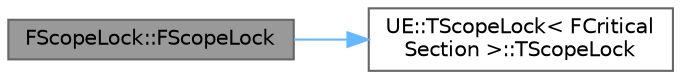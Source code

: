 digraph "FScopeLock::FScopeLock"
{
 // INTERACTIVE_SVG=YES
 // LATEX_PDF_SIZE
  bgcolor="transparent";
  edge [fontname=Helvetica,fontsize=10,labelfontname=Helvetica,labelfontsize=10];
  node [fontname=Helvetica,fontsize=10,shape=box,height=0.2,width=0.4];
  rankdir="LR";
  Node1 [id="Node000001",label="FScopeLock::FScopeLock",height=0.2,width=0.4,color="gray40", fillcolor="grey60", style="filled", fontcolor="black",tooltip="Constructor that performs a lock on the synchronization object."];
  Node1 -> Node2 [id="edge1_Node000001_Node000002",color="steelblue1",style="solid",tooltip=" "];
  Node2 [id="Node000002",label="UE::TScopeLock\< FCritical\lSection \>::TScopeLock",height=0.2,width=0.4,color="grey40", fillcolor="white", style="filled",URL="$da/da9/classUE_1_1TScopeLock.html#a4a54e74a186650f559a8aca0b0035c1f",tooltip=" "];
}
